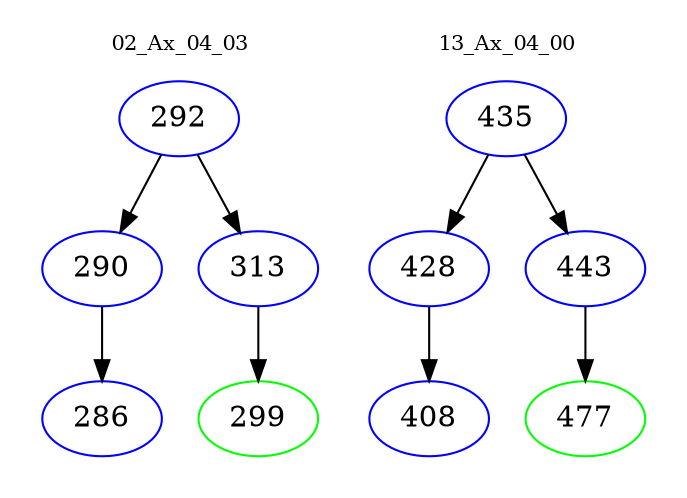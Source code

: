 digraph{
subgraph cluster_0 {
color = white
label = "02_Ax_04_03";
fontsize=10;
T0_292 [label="292", color="blue"]
T0_292 -> T0_290 [color="black"]
T0_290 [label="290", color="blue"]
T0_290 -> T0_286 [color="black"]
T0_286 [label="286", color="blue"]
T0_292 -> T0_313 [color="black"]
T0_313 [label="313", color="blue"]
T0_313 -> T0_299 [color="black"]
T0_299 [label="299", color="green"]
}
subgraph cluster_1 {
color = white
label = "13_Ax_04_00";
fontsize=10;
T1_435 [label="435", color="blue"]
T1_435 -> T1_428 [color="black"]
T1_428 [label="428", color="blue"]
T1_428 -> T1_408 [color="black"]
T1_408 [label="408", color="blue"]
T1_435 -> T1_443 [color="black"]
T1_443 [label="443", color="blue"]
T1_443 -> T1_477 [color="black"]
T1_477 [label="477", color="green"]
}
}
